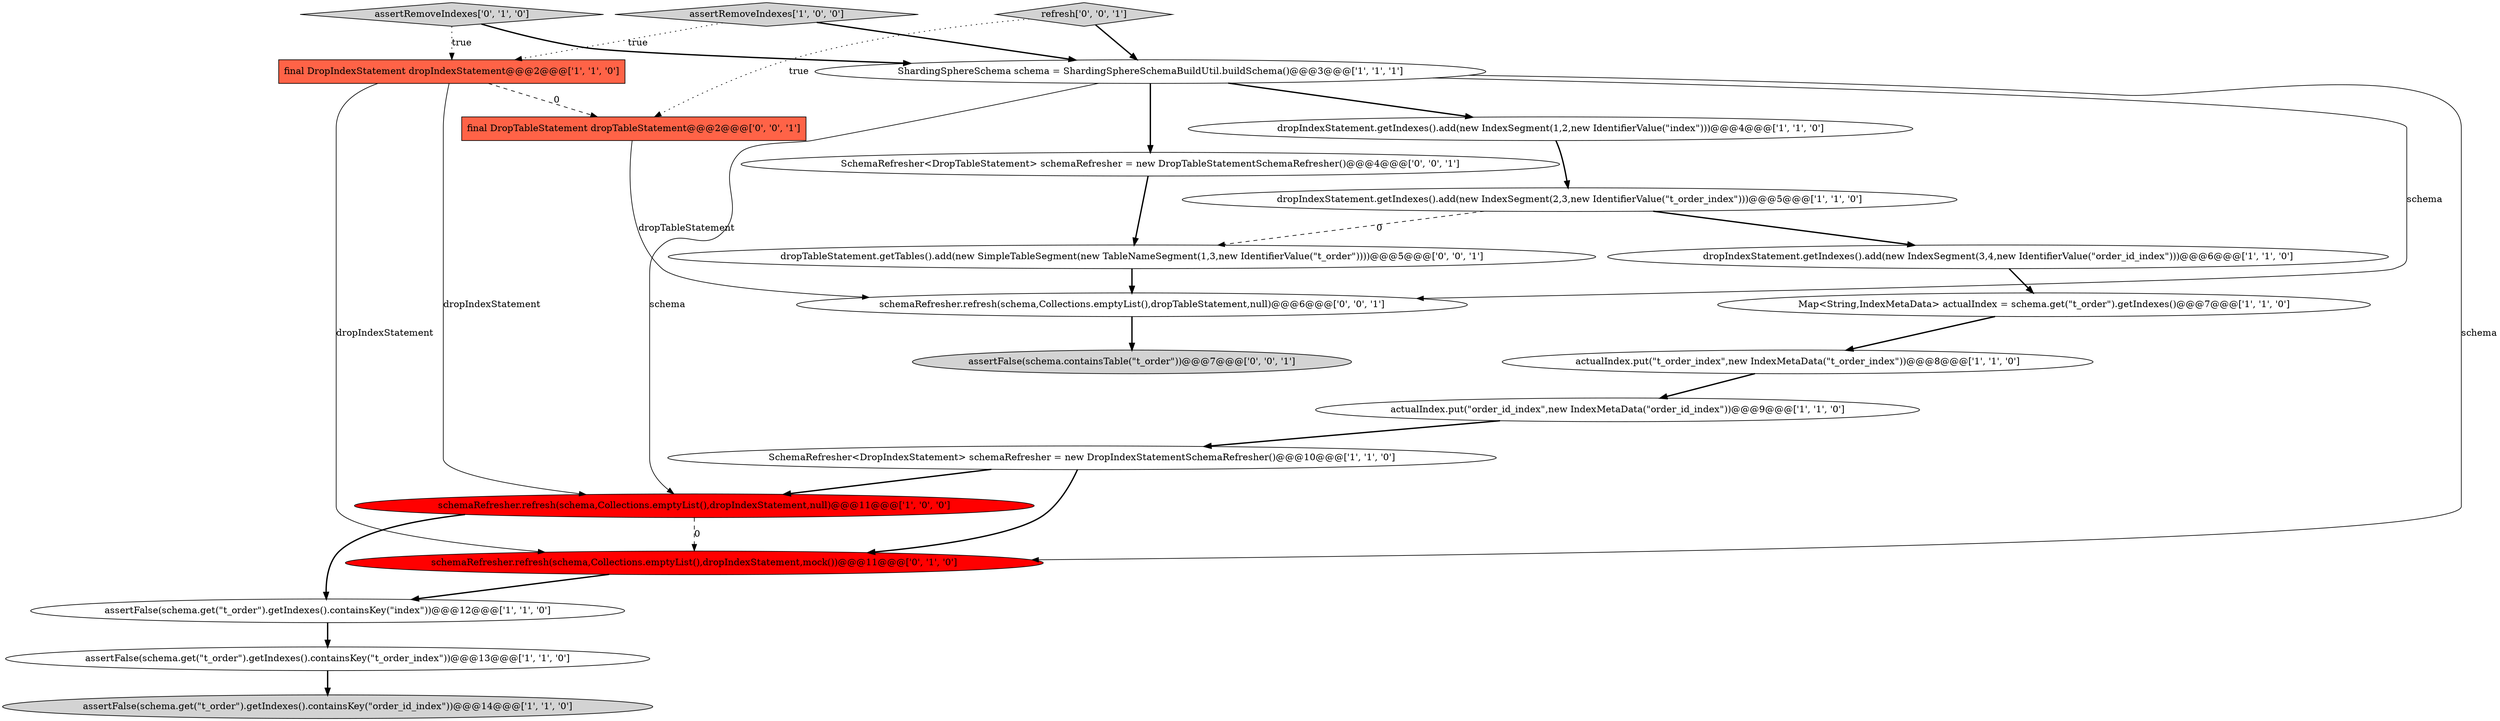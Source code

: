 digraph {
7 [style = filled, label = "assertFalse(schema.get(\"t_order\").getIndexes().containsKey(\"order_id_index\"))@@@14@@@['1', '1', '0']", fillcolor = lightgray, shape = ellipse image = "AAA0AAABBB1BBB"];
11 [style = filled, label = "actualIndex.put(\"t_order_index\",new IndexMetaData(\"t_order_index\"))@@@8@@@['1', '1', '0']", fillcolor = white, shape = ellipse image = "AAA0AAABBB1BBB"];
8 [style = filled, label = "dropIndexStatement.getIndexes().add(new IndexSegment(2,3,new IdentifierValue(\"t_order_index\")))@@@5@@@['1', '1', '0']", fillcolor = white, shape = ellipse image = "AAA0AAABBB1BBB"];
9 [style = filled, label = "SchemaRefresher<DropIndexStatement> schemaRefresher = new DropIndexStatementSchemaRefresher()@@@10@@@['1', '1', '0']", fillcolor = white, shape = ellipse image = "AAA0AAABBB1BBB"];
2 [style = filled, label = "dropIndexStatement.getIndexes().add(new IndexSegment(1,2,new IdentifierValue(\"index\")))@@@4@@@['1', '1', '0']", fillcolor = white, shape = ellipse image = "AAA0AAABBB1BBB"];
21 [style = filled, label = "refresh['0', '0', '1']", fillcolor = lightgray, shape = diamond image = "AAA0AAABBB3BBB"];
0 [style = filled, label = "actualIndex.put(\"order_id_index\",new IndexMetaData(\"order_id_index\"))@@@9@@@['1', '1', '0']", fillcolor = white, shape = ellipse image = "AAA0AAABBB1BBB"];
16 [style = filled, label = "dropTableStatement.getTables().add(new SimpleTableSegment(new TableNameSegment(1,3,new IdentifierValue(\"t_order\"))))@@@5@@@['0', '0', '1']", fillcolor = white, shape = ellipse image = "AAA0AAABBB3BBB"];
17 [style = filled, label = "schemaRefresher.refresh(schema,Collections.emptyList(),dropTableStatement,null)@@@6@@@['0', '0', '1']", fillcolor = white, shape = ellipse image = "AAA0AAABBB3BBB"];
20 [style = filled, label = "assertFalse(schema.containsTable(\"t_order\"))@@@7@@@['0', '0', '1']", fillcolor = lightgray, shape = ellipse image = "AAA0AAABBB3BBB"];
19 [style = filled, label = "SchemaRefresher<DropTableStatement> schemaRefresher = new DropTableStatementSchemaRefresher()@@@4@@@['0', '0', '1']", fillcolor = white, shape = ellipse image = "AAA0AAABBB3BBB"];
6 [style = filled, label = "assertFalse(schema.get(\"t_order\").getIndexes().containsKey(\"index\"))@@@12@@@['1', '1', '0']", fillcolor = white, shape = ellipse image = "AAA0AAABBB1BBB"];
3 [style = filled, label = "schemaRefresher.refresh(schema,Collections.emptyList(),dropIndexStatement,null)@@@11@@@['1', '0', '0']", fillcolor = red, shape = ellipse image = "AAA1AAABBB1BBB"];
15 [style = filled, label = "schemaRefresher.refresh(schema,Collections.emptyList(),dropIndexStatement,mock())@@@11@@@['0', '1', '0']", fillcolor = red, shape = ellipse image = "AAA1AAABBB2BBB"];
12 [style = filled, label = "ShardingSphereSchema schema = ShardingSphereSchemaBuildUtil.buildSchema()@@@3@@@['1', '1', '1']", fillcolor = white, shape = ellipse image = "AAA0AAABBB1BBB"];
18 [style = filled, label = "final DropTableStatement dropTableStatement@@@2@@@['0', '0', '1']", fillcolor = tomato, shape = box image = "AAA0AAABBB3BBB"];
4 [style = filled, label = "assertRemoveIndexes['1', '0', '0']", fillcolor = lightgray, shape = diamond image = "AAA0AAABBB1BBB"];
5 [style = filled, label = "dropIndexStatement.getIndexes().add(new IndexSegment(3,4,new IdentifierValue(\"order_id_index\")))@@@6@@@['1', '1', '0']", fillcolor = white, shape = ellipse image = "AAA0AAABBB1BBB"];
13 [style = filled, label = "assertFalse(schema.get(\"t_order\").getIndexes().containsKey(\"t_order_index\"))@@@13@@@['1', '1', '0']", fillcolor = white, shape = ellipse image = "AAA0AAABBB1BBB"];
10 [style = filled, label = "Map<String,IndexMetaData> actualIndex = schema.get(\"t_order\").getIndexes()@@@7@@@['1', '1', '0']", fillcolor = white, shape = ellipse image = "AAA0AAABBB1BBB"];
1 [style = filled, label = "final DropIndexStatement dropIndexStatement@@@2@@@['1', '1', '0']", fillcolor = tomato, shape = box image = "AAA0AAABBB1BBB"];
14 [style = filled, label = "assertRemoveIndexes['0', '1', '0']", fillcolor = lightgray, shape = diamond image = "AAA0AAABBB2BBB"];
5->10 [style = bold, label=""];
0->9 [style = bold, label=""];
8->16 [style = dashed, label="0"];
18->17 [style = solid, label="dropTableStatement"];
4->1 [style = dotted, label="true"];
21->18 [style = dotted, label="true"];
1->15 [style = solid, label="dropIndexStatement"];
1->3 [style = solid, label="dropIndexStatement"];
3->6 [style = bold, label=""];
15->6 [style = bold, label=""];
1->18 [style = dashed, label="0"];
12->15 [style = solid, label="schema"];
16->17 [style = bold, label=""];
19->16 [style = bold, label=""];
21->12 [style = bold, label=""];
12->3 [style = solid, label="schema"];
12->2 [style = bold, label=""];
11->0 [style = bold, label=""];
8->5 [style = bold, label=""];
13->7 [style = bold, label=""];
9->15 [style = bold, label=""];
6->13 [style = bold, label=""];
14->12 [style = bold, label=""];
12->17 [style = solid, label="schema"];
4->12 [style = bold, label=""];
9->3 [style = bold, label=""];
3->15 [style = dashed, label="0"];
14->1 [style = dotted, label="true"];
12->19 [style = bold, label=""];
2->8 [style = bold, label=""];
17->20 [style = bold, label=""];
10->11 [style = bold, label=""];
}
